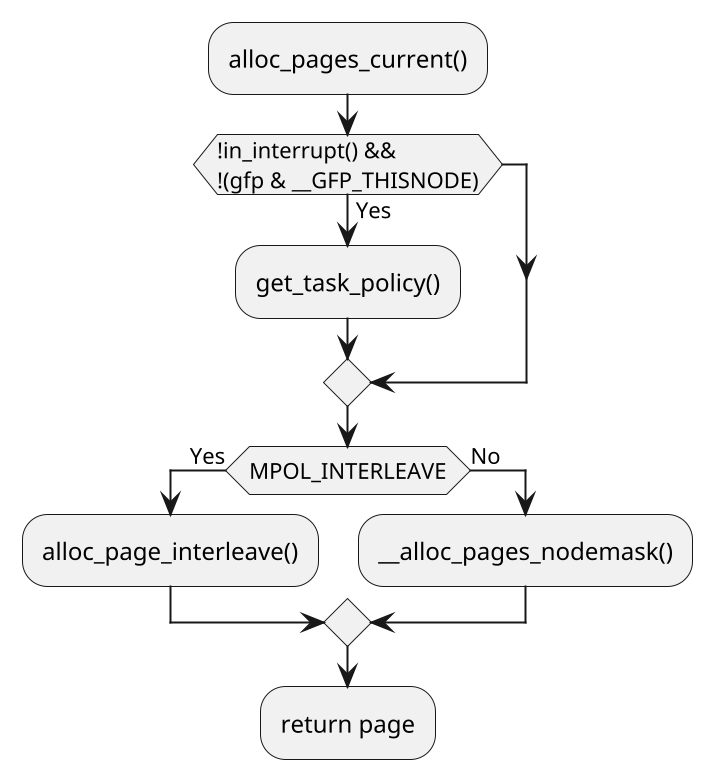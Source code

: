 @startuml
scale 2/1

:alloc_pages_current();
if (!in_interrupt() &&\n!(gfp & __GFP_THISNODE)) then (Yes)
    :get_task_policy();
endif
if (MPOL_INTERLEAVE) then (Yes)
    :alloc_page_interleave();
else (No)
    :__alloc_pages_nodemask();
endif
:return page;

@enduml